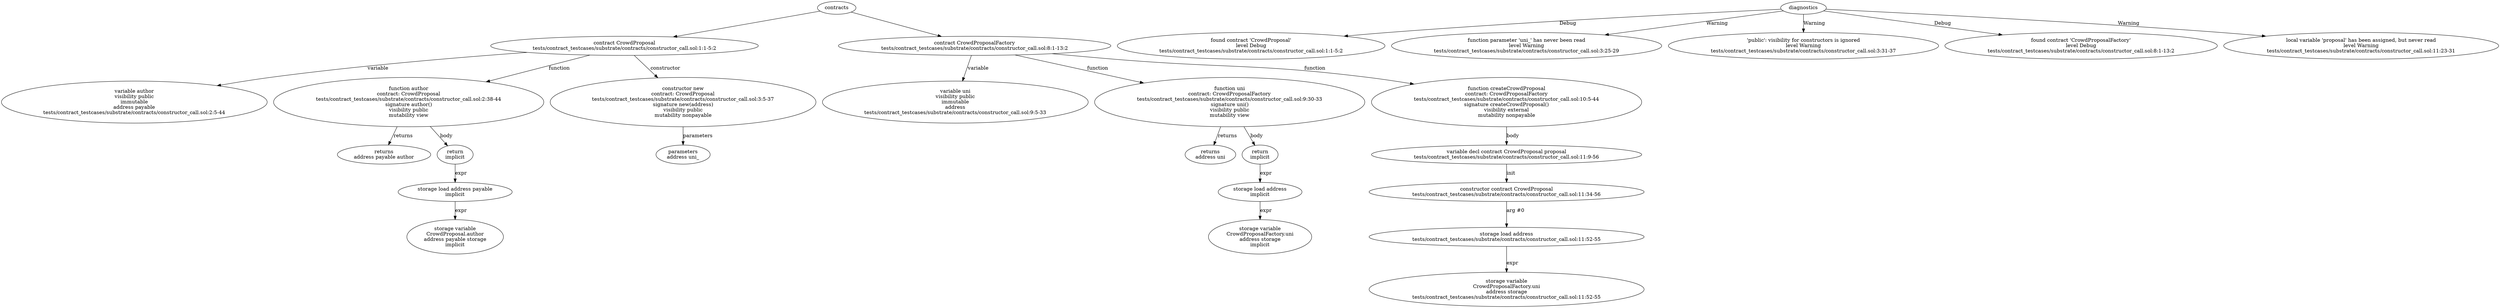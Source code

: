 strict digraph "tests/contract_testcases/substrate/contracts/constructor_call.sol" {
	contract [label="contract CrowdProposal\ntests/contract_testcases/substrate/contracts/constructor_call.sol:1:1-5:2"]
	var [label="variable author\nvisibility public\nimmutable\naddress payable\ntests/contract_testcases/substrate/contracts/constructor_call.sol:2:5-44"]
	author [label="function author\ncontract: CrowdProposal\ntests/contract_testcases/substrate/contracts/constructor_call.sol:2:38-44\nsignature author()\nvisibility public\nmutability view"]
	returns [label="returns\naddress payable author"]
	return [label="return\nimplicit"]
	storage_load [label="storage load address payable\nimplicit"]
	storage_var [label="storage variable\nCrowdProposal.author\naddress payable storage\nimplicit"]
	new [label="constructor new\ncontract: CrowdProposal\ntests/contract_testcases/substrate/contracts/constructor_call.sol:3:5-37\nsignature new(address)\nvisibility public\nmutability nonpayable"]
	parameters [label="parameters\naddress uni_"]
	contract_10 [label="contract CrowdProposalFactory\ntests/contract_testcases/substrate/contracts/constructor_call.sol:8:1-13:2"]
	var_11 [label="variable uni\nvisibility public\nimmutable\naddress\ntests/contract_testcases/substrate/contracts/constructor_call.sol:9:5-33"]
	uni [label="function uni\ncontract: CrowdProposalFactory\ntests/contract_testcases/substrate/contracts/constructor_call.sol:9:30-33\nsignature uni()\nvisibility public\nmutability view"]
	returns_13 [label="returns\naddress uni"]
	return_14 [label="return\nimplicit"]
	storage_load_15 [label="storage load address\nimplicit"]
	storage_var_16 [label="storage variable\nCrowdProposalFactory.uni\naddress storage\nimplicit"]
	createCrowdProposal [label="function createCrowdProposal\ncontract: CrowdProposalFactory\ntests/contract_testcases/substrate/contracts/constructor_call.sol:10:5-44\nsignature createCrowdProposal()\nvisibility external\nmutability nonpayable"]
	var_decl [label="variable decl contract CrowdProposal proposal\ntests/contract_testcases/substrate/contracts/constructor_call.sol:11:9-56"]
	constructor [label="constructor contract CrowdProposal\ntests/contract_testcases/substrate/contracts/constructor_call.sol:11:34-56"]
	storage_load_20 [label="storage load address\ntests/contract_testcases/substrate/contracts/constructor_call.sol:11:52-55"]
	storage_var_21 [label="storage variable\nCrowdProposalFactory.uni\naddress storage\ntests/contract_testcases/substrate/contracts/constructor_call.sol:11:52-55"]
	diagnostic [label="found contract 'CrowdProposal'\nlevel Debug\ntests/contract_testcases/substrate/contracts/constructor_call.sol:1:1-5:2"]
	diagnostic_24 [label="function parameter 'uni_' has never been read\nlevel Warning\ntests/contract_testcases/substrate/contracts/constructor_call.sol:3:25-29"]
	diagnostic_25 [label="'public': visibility for constructors is ignored\nlevel Warning\ntests/contract_testcases/substrate/contracts/constructor_call.sol:3:31-37"]
	diagnostic_26 [label="found contract 'CrowdProposalFactory'\nlevel Debug\ntests/contract_testcases/substrate/contracts/constructor_call.sol:8:1-13:2"]
	diagnostic_27 [label="local variable 'proposal' has been assigned, but never read\nlevel Warning\ntests/contract_testcases/substrate/contracts/constructor_call.sol:11:23-31"]
	contracts -> contract
	contract -> var [label="variable"]
	contract -> author [label="function"]
	author -> returns [label="returns"]
	author -> return [label="body"]
	return -> storage_load [label="expr"]
	storage_load -> storage_var [label="expr"]
	contract -> new [label="constructor"]
	new -> parameters [label="parameters"]
	contracts -> contract_10
	contract_10 -> var_11 [label="variable"]
	contract_10 -> uni [label="function"]
	uni -> returns_13 [label="returns"]
	uni -> return_14 [label="body"]
	return_14 -> storage_load_15 [label="expr"]
	storage_load_15 -> storage_var_16 [label="expr"]
	contract_10 -> createCrowdProposal [label="function"]
	createCrowdProposal -> var_decl [label="body"]
	var_decl -> constructor [label="init"]
	constructor -> storage_load_20 [label="arg #0"]
	storage_load_20 -> storage_var_21 [label="expr"]
	diagnostics -> diagnostic [label="Debug"]
	diagnostics -> diagnostic_24 [label="Warning"]
	diagnostics -> diagnostic_25 [label="Warning"]
	diagnostics -> diagnostic_26 [label="Debug"]
	diagnostics -> diagnostic_27 [label="Warning"]
}
